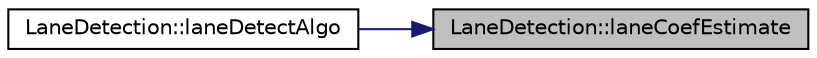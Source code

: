 digraph "LaneDetection::laneCoefEstimate"
{
 // LATEX_PDF_SIZE
  edge [fontname="Helvetica",fontsize="10",labelfontname="Helvetica",labelfontsize="10"];
  node [fontname="Helvetica",fontsize="10",shape=record];
  rankdir="RL";
  Node1 [label="LaneDetection::laneCoefEstimate",height=0.2,width=0.4,color="black", fillcolor="grey75", style="filled", fontcolor="black",tooltip="Estimates the coefficients of the 3rd degree polynomial that fits the detected lane the best."];
  Node1 -> Node2 [dir="back",color="midnightblue",fontsize="10",style="solid",fontname="Helvetica"];
  Node2 [label="LaneDetection::laneDetectAlgo",height=0.2,width=0.4,color="black", fillcolor="white", style="filled",URL="$class_lane_detection.html#a0f67f11589b578831c55018f374ee354",tooltip="Main function executing the preprocessing routine and calling necessary functions for detecting lanes..."];
}
